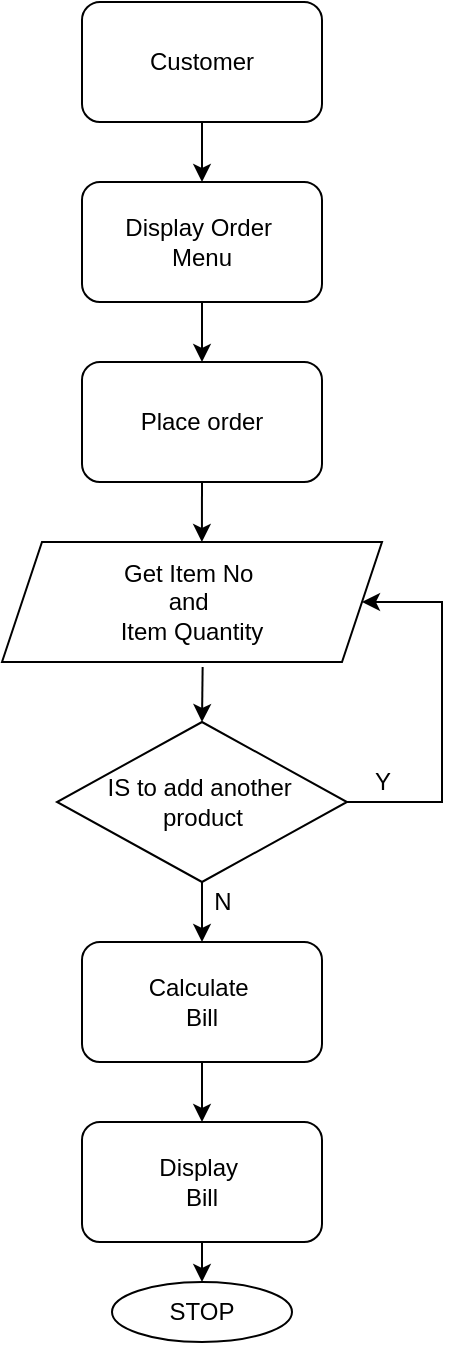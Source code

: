 <mxfile version="20.0.3" type="google"><diagram id="Wb5lzM1XdMpxVOTxWEI0" name="Page-1"><mxGraphModel grid="1" page="1" gridSize="10" guides="1" tooltips="1" connect="1" arrows="1" fold="1" pageScale="1" pageWidth="850" pageHeight="1100" math="0" shadow="0"><root><mxCell id="0"/><mxCell id="1" parent="0"/><mxCell id="aPESW4bjmb98L6yDz2to-1" value="Customer" style="rounded=1;whiteSpace=wrap;html=1;" vertex="1" parent="1"><mxGeometry x="340" y="80" width="120" height="60" as="geometry"/></mxCell><mxCell id="aPESW4bjmb98L6yDz2to-2" value="Display Order&amp;nbsp;&lt;br&gt;Menu" style="rounded=1;whiteSpace=wrap;html=1;" vertex="1" parent="1"><mxGeometry x="340" y="170" width="120" height="60" as="geometry"/></mxCell><mxCell id="aPESW4bjmb98L6yDz2to-4" value="Place order" style="rounded=1;whiteSpace=wrap;html=1;" vertex="1" parent="1"><mxGeometry x="340" y="260" width="120" height="60" as="geometry"/></mxCell><mxCell id="aPESW4bjmb98L6yDz2to-5" value="" style="endArrow=classic;html=1;rounded=0;exitX=0.5;exitY=1;exitDx=0;exitDy=0;entryX=0.5;entryY=0;entryDx=0;entryDy=0;" edge="1" parent="1" source="aPESW4bjmb98L6yDz2to-1" target="aPESW4bjmb98L6yDz2to-2"><mxGeometry width="50" height="50" relative="1" as="geometry"><mxPoint x="400" y="340" as="sourcePoint"/><mxPoint x="450" y="290" as="targetPoint"/></mxGeometry></mxCell><mxCell id="aPESW4bjmb98L6yDz2to-6" value="" style="endArrow=classic;html=1;rounded=0;exitX=0.5;exitY=1;exitDx=0;exitDy=0;entryX=0.5;entryY=0;entryDx=0;entryDy=0;" edge="1" parent="1" source="aPESW4bjmb98L6yDz2to-2" target="aPESW4bjmb98L6yDz2to-4"><mxGeometry width="50" height="50" relative="1" as="geometry"><mxPoint x="400" y="340" as="sourcePoint"/><mxPoint x="450" y="290" as="targetPoint"/></mxGeometry></mxCell><mxCell id="aPESW4bjmb98L6yDz2to-7" value="Get Item No&amp;nbsp;&lt;br&gt;and&amp;nbsp;&lt;br&gt;Item Quantity" style="shape=parallelogram;perimeter=parallelogramPerimeter;whiteSpace=wrap;html=1;fixedSize=1;" vertex="1" parent="1"><mxGeometry x="300" y="350" width="190" height="60" as="geometry"/></mxCell><mxCell id="aPESW4bjmb98L6yDz2to-10" value="IS to add another&amp;nbsp;&lt;br&gt;product" style="rhombus;whiteSpace=wrap;html=1;" vertex="1" parent="1"><mxGeometry x="327.5" y="440" width="145" height="80" as="geometry"/></mxCell><mxCell id="aPESW4bjmb98L6yDz2to-11" value="" style="endArrow=classic;html=1;rounded=0;exitX=0.5;exitY=1;exitDx=0;exitDy=0;entryX=0.526;entryY=0;entryDx=0;entryDy=0;entryPerimeter=0;" edge="1" parent="1" source="aPESW4bjmb98L6yDz2to-4" target="aPESW4bjmb98L6yDz2to-7"><mxGeometry width="50" height="50" relative="1" as="geometry"><mxPoint x="410" y="310" as="sourcePoint"/><mxPoint x="460" y="260" as="targetPoint"/></mxGeometry></mxCell><mxCell id="aPESW4bjmb98L6yDz2to-12" value="" style="endArrow=classic;html=1;rounded=0;exitX=0.528;exitY=1.041;exitDx=0;exitDy=0;exitPerimeter=0;entryX=0.5;entryY=0;entryDx=0;entryDy=0;" edge="1" parent="1" source="aPESW4bjmb98L6yDz2to-7" target="aPESW4bjmb98L6yDz2to-10"><mxGeometry width="50" height="50" relative="1" as="geometry"><mxPoint x="410" y="480" as="sourcePoint"/><mxPoint x="460" y="430" as="targetPoint"/></mxGeometry></mxCell><mxCell id="aPESW4bjmb98L6yDz2to-13" value="" style="endArrow=classic;html=1;rounded=0;exitX=1;exitY=0.5;exitDx=0;exitDy=0;entryX=1;entryY=0.5;entryDx=0;entryDy=0;" edge="1" parent="1" source="aPESW4bjmb98L6yDz2to-10" target="aPESW4bjmb98L6yDz2to-7"><mxGeometry width="50" height="50" relative="1" as="geometry"><mxPoint x="440" y="530" as="sourcePoint"/><mxPoint x="520" y="480" as="targetPoint"/><Array as="points"><mxPoint x="520" y="480"/><mxPoint x="520" y="380"/></Array></mxGeometry></mxCell><mxCell id="aPESW4bjmb98L6yDz2to-14" value="Y" style="text;html=1;align=center;verticalAlign=middle;resizable=0;points=[];autosize=1;strokeColor=none;fillColor=none;" vertex="1" parent="1"><mxGeometry x="475" y="455" width="30" height="30" as="geometry"/></mxCell><mxCell id="aPESW4bjmb98L6yDz2to-15" value="Calculate&amp;nbsp;&lt;br&gt;Bill" style="rounded=1;whiteSpace=wrap;html=1;" vertex="1" parent="1"><mxGeometry x="340" y="550" width="120" height="60" as="geometry"/></mxCell><mxCell id="aPESW4bjmb98L6yDz2to-16" value="" style="endArrow=classic;html=1;rounded=0;exitX=0.5;exitY=1;exitDx=0;exitDy=0;entryX=0.5;entryY=0;entryDx=0;entryDy=0;" edge="1" parent="1" source="aPESW4bjmb98L6yDz2to-10" target="aPESW4bjmb98L6yDz2to-15"><mxGeometry width="50" height="50" relative="1" as="geometry"><mxPoint x="410" y="520" as="sourcePoint"/><mxPoint x="460" y="470" as="targetPoint"/></mxGeometry></mxCell><mxCell id="aPESW4bjmb98L6yDz2to-17" value="Display&amp;nbsp;&lt;br&gt;Bill" style="rounded=1;whiteSpace=wrap;html=1;" vertex="1" parent="1"><mxGeometry x="340" y="640" width="120" height="60" as="geometry"/></mxCell><mxCell id="aPESW4bjmb98L6yDz2to-18" value="" style="endArrow=classic;html=1;rounded=0;exitX=0.5;exitY=1;exitDx=0;exitDy=0;entryX=0.5;entryY=0;entryDx=0;entryDy=0;" edge="1" parent="1" source="aPESW4bjmb98L6yDz2to-15" target="aPESW4bjmb98L6yDz2to-17"><mxGeometry width="50" height="50" relative="1" as="geometry"><mxPoint x="410" y="640" as="sourcePoint"/><mxPoint x="460" y="590" as="targetPoint"/></mxGeometry></mxCell><mxCell id="aPESW4bjmb98L6yDz2to-19" value="STOP" style="ellipse;whiteSpace=wrap;html=1;" vertex="1" parent="1"><mxGeometry x="355" y="720" width="90" height="30" as="geometry"/></mxCell><mxCell id="aPESW4bjmb98L6yDz2to-20" value="" style="endArrow=classic;html=1;rounded=0;exitX=0.5;exitY=1;exitDx=0;exitDy=0;entryX=0.5;entryY=0;entryDx=0;entryDy=0;" edge="1" parent="1" source="aPESW4bjmb98L6yDz2to-17" target="aPESW4bjmb98L6yDz2to-19"><mxGeometry width="50" height="50" relative="1" as="geometry"><mxPoint x="410" y="800" as="sourcePoint"/><mxPoint x="460" y="750" as="targetPoint"/></mxGeometry></mxCell><mxCell id="aPESW4bjmb98L6yDz2to-21" value="N" style="text;html=1;align=center;verticalAlign=middle;resizable=0;points=[];autosize=1;strokeColor=none;fillColor=none;" vertex="1" parent="1"><mxGeometry x="395" y="515" width="30" height="30" as="geometry"/></mxCell></root></mxGraphModel></diagram></mxfile>